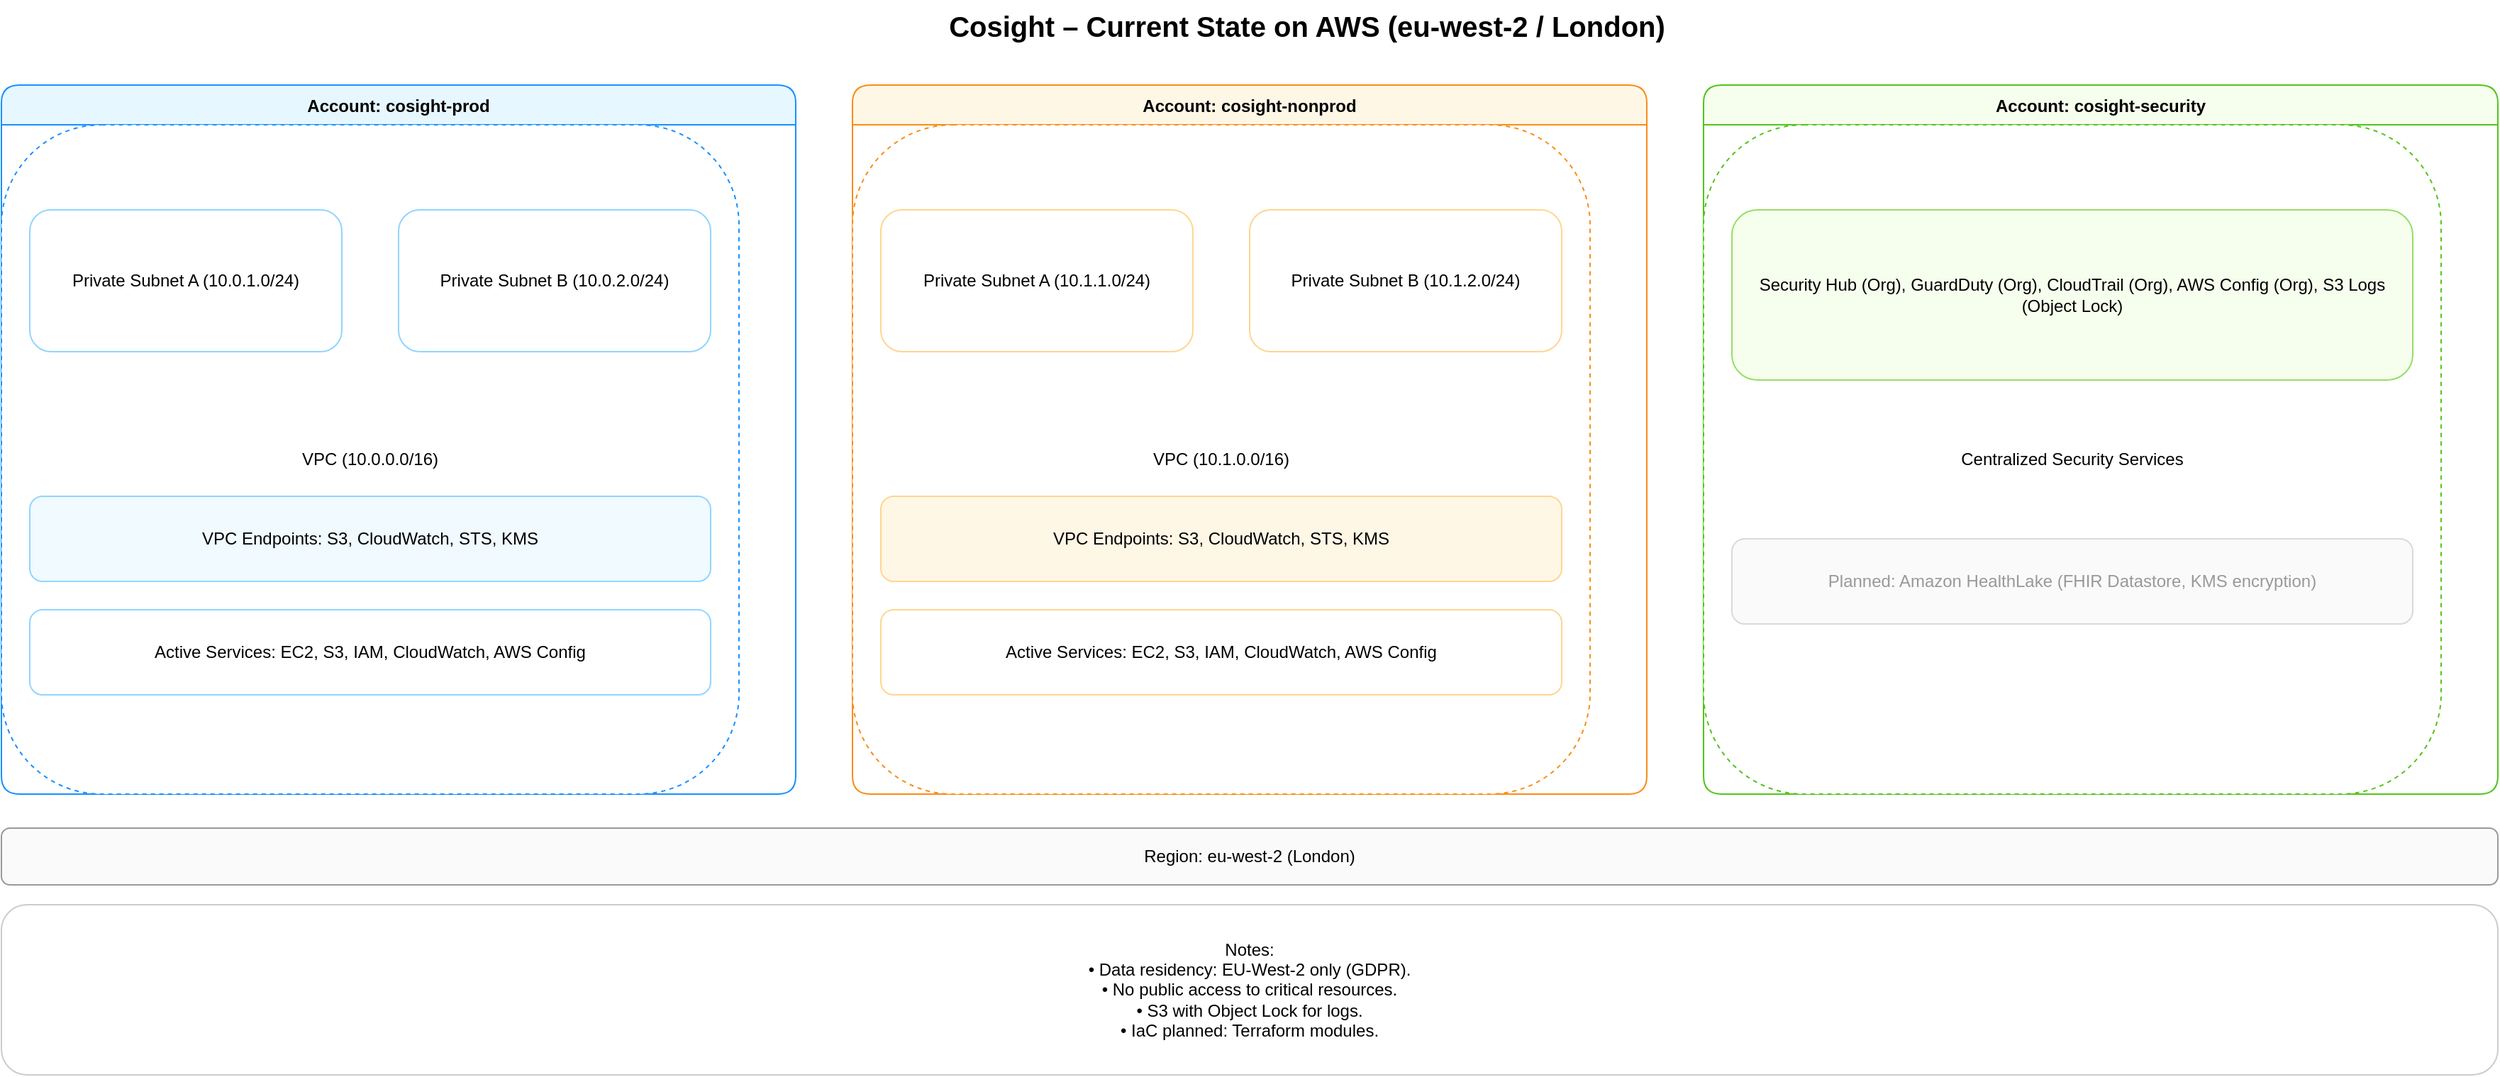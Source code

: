 <mxfile version="20.8.16" type="device"><diagram id="current-state-aws" name="CurrentState_AWS"><mxGraphModel dx="1674" dy="836" grid="1" gridSize="10" guides="1" tooltips="1" connect="1" arrows="1" fold="1" page="1" pageScale="1" pageWidth="1920" pageHeight="1080" math="0" shadow="0"><root><mxCell id="0"/><mxCell id="1" parent="0"/><mxCell id="title" value="Cosight – Current State on AWS (eu-west-2 / London)" style="text;html=1;strokeColor=none;fillColor=none;fontSize=20;fontStyle=1;align=center;" parent="1" vertex="1"><mxGeometry x="640" y="20" width="640" height="40" as="geometry"/></mxCell><mxCell id="lane_prod" value="Account: cosight-prod" style="swimlane;childLayout=stackLayout;horizontal=1;startSize=28;rounded=1;fillColor=#e6f7ff;strokeColor=#1890ff;" parent="1" vertex="1"><mxGeometry x="40" y="80" width="560" height="500" as="geometry"/></mxCell><mxCell id="vpc_prod" value="VPC (10.0.0.0/16)" style="rounded=1;whiteSpace=wrap;html=1;strokeColor=#1890ff;fillColor=#ffffff;dashed=1;" parent="lane_prod" vertex="1"><mxGeometry y="28" width="520" height="472" as="geometry"/></mxCell><mxCell id="subnet_prod_priv1" value="Private Subnet A (10.0.1.0/24)" style="rounded=1;whiteSpace=wrap;html=1;strokeColor=#91d5ff;fillColor=#ffffff;" parent="vpc_prod" vertex="1"><mxGeometry x="20" y="60" width="220" height="100" as="geometry"/></mxCell><mxCell id="subnet_prod_priv2" value="Private Subnet B (10.0.2.0/24)" style="rounded=1;whiteSpace=wrap;html=1;strokeColor=#91d5ff;fillColor=#ffffff;" parent="vpc_prod" vertex="1"><mxGeometry x="280" y="60" width="220" height="100" as="geometry"/></mxCell><mxCell id="endpoints_prod" value="VPC Endpoints: S3, CloudWatch, STS, KMS" style="rounded=1;whiteSpace=wrap;html=1;strokeColor=#91d5ff;fillColor=#f0faff;" parent="vpc_prod" vertex="1"><mxGeometry x="20" y="262" width="480" height="60" as="geometry"/></mxCell><mxCell id="services_prod" value="Active Services: EC2, S3, IAM, CloudWatch, AWS Config" style="rounded=1;whiteSpace=wrap;html=1;strokeColor=#91d5ff;fillColor=#ffffff;" parent="vpc_prod" vertex="1"><mxGeometry x="20" y="342" width="480" height="60" as="geometry"/></mxCell><mxCell id="lane_nonprod" value="Account: cosight-nonprod" style="swimlane;childLayout=stackLayout;horizontal=1;startSize=28;rounded=1;fillColor=#fff7e6;strokeColor=#fa8c16;" parent="1" vertex="1"><mxGeometry x="640" y="80" width="560" height="500" as="geometry"/></mxCell><mxCell id="vpc_nonprod" value="VPC (10.1.0.0/16)" style="rounded=1;whiteSpace=wrap;html=1;strokeColor=#fa8c16;fillColor=#ffffff;dashed=1;" parent="lane_nonprod" vertex="1"><mxGeometry y="28" width="520" height="472" as="geometry"/></mxCell><mxCell id="subnet_nonprod_priv1" value="Private Subnet A (10.1.1.0/24)" style="rounded=1;whiteSpace=wrap;html=1;strokeColor=#ffd591;fillColor=#ffffff;" parent="vpc_nonprod" vertex="1"><mxGeometry x="20" y="60" width="220" height="100" as="geometry"/></mxCell><mxCell id="subnet_nonprod_priv2" value="Private Subnet B (10.1.2.0/24)" style="rounded=1;whiteSpace=wrap;html=1;strokeColor=#ffd591;fillColor=#ffffff;" parent="vpc_nonprod" vertex="1"><mxGeometry x="280" y="60" width="220" height="100" as="geometry"/></mxCell><mxCell id="endpoints_nonprod" value="VPC Endpoints: S3, CloudWatch, STS, KMS" style="rounded=1;whiteSpace=wrap;html=1;strokeColor=#ffd591;fillColor=#fff7e6;" parent="vpc_nonprod" vertex="1"><mxGeometry x="20" y="262" width="480" height="60" as="geometry"/></mxCell><mxCell id="services_nonprod" value="Active Services: EC2, S3, IAM, CloudWatch, AWS Config" style="rounded=1;whiteSpace=wrap;html=1;strokeColor=#ffd591;fillColor=#ffffff;" parent="vpc_nonprod" vertex="1"><mxGeometry x="20" y="342" width="480" height="60" as="geometry"/></mxCell><mxCell id="lane_security" value="Account: cosight-security" style="swimlane;childLayout=stackLayout;horizontal=1;startSize=28;rounded=1;fillColor=#f6ffed;strokeColor=#52c41a;" parent="1" vertex="1"><mxGeometry x="1240" y="80" width="560" height="500" as="geometry"/></mxCell><mxCell id="security_services" value="Centralized Security Services" style="rounded=1;whiteSpace=wrap;html=1;strokeColor=#52c41a;fillColor=#ffffff;dashed=1;" parent="lane_security" vertex="1"><mxGeometry y="28" width="520" height="472" as="geometry"/></mxCell><mxCell id="security_tools" value="Security Hub (Org), GuardDuty (Org), CloudTrail (Org), AWS Config (Org), S3 Logs (Object Lock)" style="rounded=1;whiteSpace=wrap;html=1;strokeColor=#95de64;fillColor=#f6ffed;" parent="security_services" vertex="1"><mxGeometry x="20" y="60" width="480" height="120" as="geometry"/></mxCell><mxCell id="planned_healthlake" value="Planned: Amazon HealthLake (FHIR Datastore, KMS encryption)" style="rounded=1;whiteSpace=wrap;html=1;strokeColor=#d9d9d9;fillColor=#fafafa;fontColor=#999999;" parent="security_services" vertex="1"><mxGeometry x="20" y="292" width="480" height="60" as="geometry"/></mxCell><mxCell id="region" value="Region: eu-west-2 (London)" style="rounded=1;whiteSpace=wrap;html=1;strokeColor=#999999;fillColor=#fafafa;" parent="1" vertex="1"><mxGeometry x="40" y="604" width="1760" height="40" as="geometry"/></mxCell><mxCell id="notes" value="Notes:&#10;• Data residency: EU-West-2 only (GDPR).&#10;• No public access to critical resources.&#10;• S3 with Object Lock for logs.&#10;• IaC planned: Terraform modules." style="rounded=1;whiteSpace=wrap;html=1;strokeColor=#cccccc;fillColor=#ffffff;" parent="1" vertex="1"><mxGeometry x="40" y="658" width="1760" height="120" as="geometry"/></mxCell></root></mxGraphModel></diagram></mxfile>